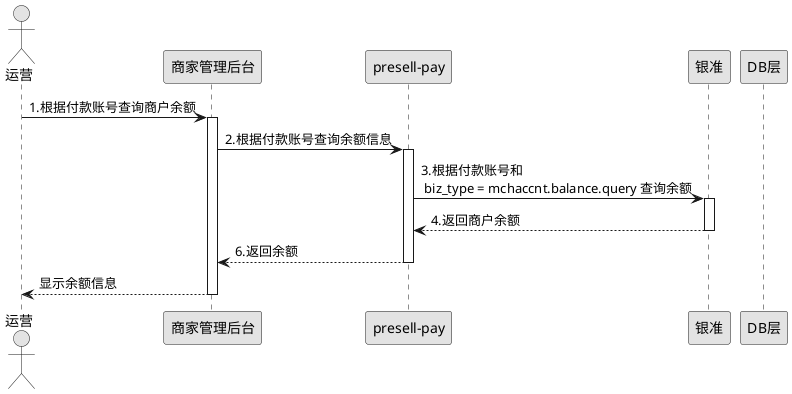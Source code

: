@startuml
skinparam monochrome true
actor 运营 
participant "商家管理后台" as A
participant "presell-pay" as B
participant "银准" as C
participant "DB层" as D
运营 -> A: 1.根据付款账号查询商户余额
activate A
A -> B: 2.根据付款账号查询余额信息
activate B
B -> C: 3.根据付款账号和\n biz_type = mchaccnt.balance.query 查询余额
activate C
C --> B: 4.返回商户余额
deactivate C
B --> A: 6.返回余额
deactivate B
A --> 运营: 显示余额信息
deactivate A
@enduml